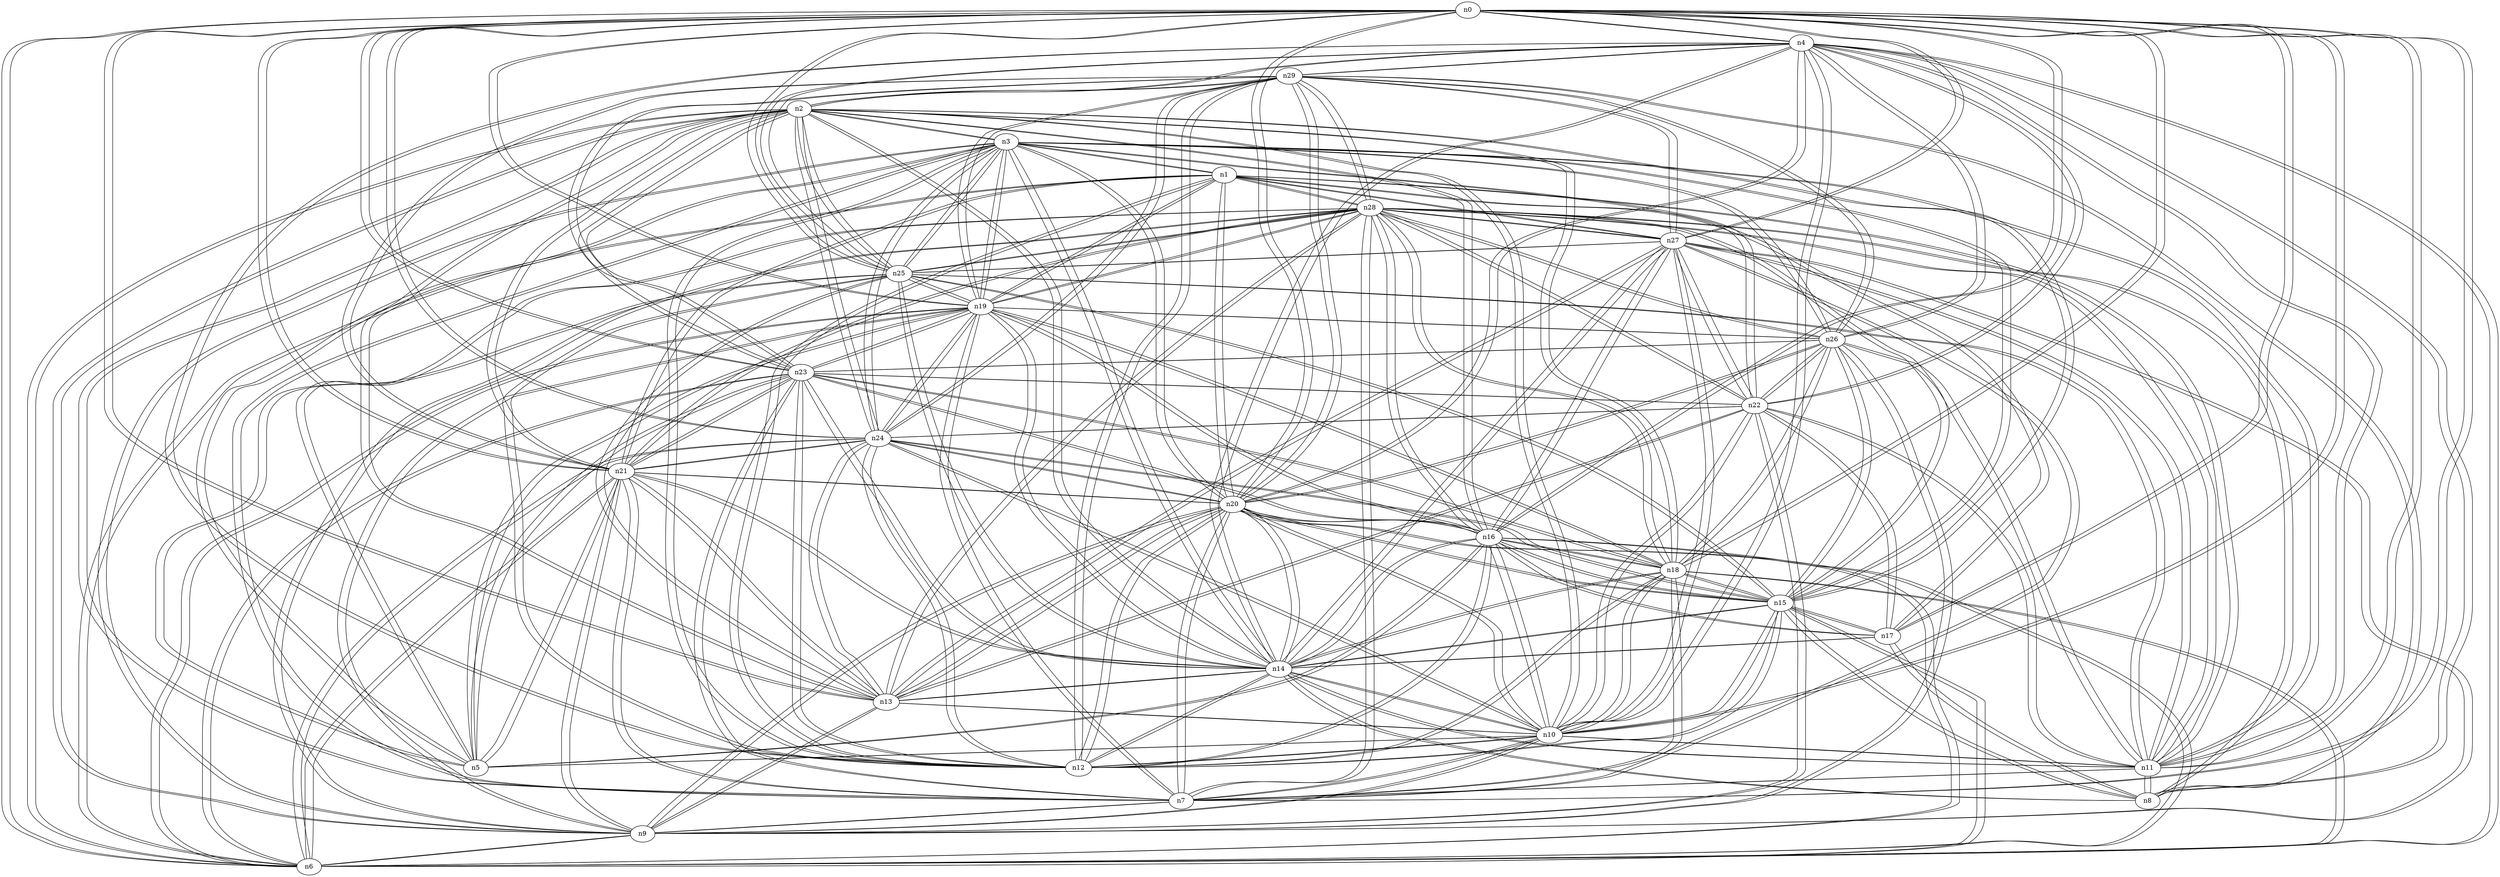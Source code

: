 graph {
n0;
n1;
n2;
n3;
n4;
n5;
n6;
n7;
n8;
n9;
n10;
n11;
n12;
n13;
n14;
n15;
n16;
n17;
n18;
n19;
n20;
n21;
n22;
n23;
n24;
n25;
n26;
n27;
n28;
n29;
n0 -- n13;
n0 -- n17;
n0 -- n7;
n0 -- n21;
n0 -- n16;
n0 -- n19;
n0 -- n24;
n0 -- n27;
n0 -- n4;
n0 -- n10;
n0 -- n20;
n0 -- n6;
n0 -- n23;
n0 -- n11;
n0 -- n25;
n0 -- n18;
n1 -- n3;
n1 -- n12;
n1 -- n20;
n1 -- n17;
n1 -- n6;
n1 -- n21;
n1 -- n11;
n1 -- n27;
n1 -- n19;
n1 -- n28;
n2 -- n13;
n2 -- n3;
n2 -- n14;
n2 -- n7;
n2 -- n21;
n2 -- n16;
n2 -- n24;
n2 -- n4;
n2 -- n15;
n2 -- n10;
n2 -- n29;
n2 -- n9;
n2 -- n6;
n2 -- n23;
n2 -- n25;
n2 -- n18;
n3 -- n1;
n3 -- n22;
n3 -- n2;
n3 -- n14;
n3 -- n12;
n3 -- n7;
n3 -- n24;
n3 -- n19;
n3 -- n15;
n3 -- n9;
n3 -- n20;
n3 -- n26;
n3 -- n25;
n3 -- n11;
n3 -- n5;
n4 -- n22;
n4 -- n2;
n4 -- n8;
n4 -- n0;
n4 -- n14;
n4 -- n12;
n4 -- n10;
n4 -- n29;
n4 -- n20;
n4 -- n26;
n4 -- n6;
n4 -- n25;
n4 -- n11;
n5 -- n10;
n5 -- n3;
n5 -- n21;
n5 -- n23;
n5 -- n25;
n5 -- n16;
n5 -- n19;
n5 -- n28;
n6 -- n1;
n6 -- n2;
n6 -- n0;
n6 -- n21;
n6 -- n16;
n6 -- n19;
n6 -- n24;
n6 -- n4;
n6 -- n15;
n6 -- n9;
n6 -- n20;
n6 -- n23;
n6 -- n18;
n7 -- n2;
n7 -- n3;
n7 -- n0;
n7 -- n21;
n7 -- n19;
n7 -- n27;
n7 -- n28;
n7 -- n10;
n7 -- n9;
n7 -- n20;
n7 -- n23;
n7 -- n11;
n7 -- n18;
n8 -- n15;
n8 -- n29;
n8 -- n14;
n8 -- n17;
n8 -- n11;
n8 -- n4;
n8 -- n28;
n9 -- n22;
n9 -- n13;
n9 -- n2;
n9 -- n3;
n9 -- n7;
n9 -- n21;
n9 -- n27;
n9 -- n19;
n9 -- n28;
n9 -- n10;
n9 -- n20;
n9 -- n6;
n9 -- n26;
n10 -- n13;
n10 -- n22;
n10 -- n2;
n10 -- n0;
n10 -- n14;
n10 -- n12;
n10 -- n7;
n10 -- n27;
n10 -- n16;
n10 -- n24;
n10 -- n4;
n10 -- n15;
n10 -- n9;
n10 -- n20;
n10 -- n11;
n10 -- n5;
n10 -- n18;
n11 -- n1;
n11 -- n22;
n11 -- n3;
n11 -- n8;
n11 -- n0;
n11 -- n14;
n11 -- n7;
n11 -- n27;
n11 -- n4;
n11 -- n28;
n11 -- n10;
n11 -- n26;
n11 -- n25;
n12 -- n1;
n12 -- n3;
n12 -- n14;
n12 -- n24;
n12 -- n16;
n12 -- n4;
n12 -- n15;
n12 -- n10;
n12 -- n29;
n12 -- n20;
n12 -- n23;
n12 -- n25;
n12 -- n18;
n13 -- n22;
n13 -- n10;
n13 -- n2;
n13 -- n0;
n13 -- n9;
n13 -- n14;
n13 -- n20;
n13 -- n21;
n13 -- n24;
n13 -- n27;
n13 -- n25;
n13 -- n28;
n14 -- n13;
n14 -- n2;
n14 -- n3;
n14 -- n8;
n14 -- n12;
n14 -- n17;
n14 -- n21;
n14 -- n16;
n14 -- n19;
n14 -- n27;
n14 -- n4;
n14 -- n15;
n14 -- n10;
n14 -- n20;
n14 -- n23;
n14 -- n11;
n14 -- n25;
n14 -- n18;
n15 -- n2;
n15 -- n3;
n15 -- n8;
n15 -- n14;
n15 -- n12;
n15 -- n17;
n15 -- n16;
n15 -- n24;
n15 -- n28;
n15 -- n10;
n15 -- n20;
n15 -- n6;
n15 -- n26;
n15 -- n25;
n15 -- n18;
n16 -- n2;
n16 -- n0;
n16 -- n14;
n16 -- n12;
n16 -- n17;
n16 -- n19;
n16 -- n27;
n16 -- n28;
n16 -- n15;
n16 -- n10;
n16 -- n20;
n16 -- n6;
n16 -- n23;
n16 -- n5;
n16 -- n18;
n17 -- n1;
n17 -- n15;
n17 -- n22;
n17 -- n8;
n17 -- n0;
n17 -- n14;
n17 -- n16;
n18 -- n2;
n18 -- n0;
n18 -- n14;
n18 -- n12;
n18 -- n7;
n18 -- n16;
n18 -- n19;
n18 -- n28;
n18 -- n15;
n18 -- n10;
n18 -- n6;
n18 -- n26;
n18 -- n23;
n19 -- n1;
n19 -- n3;
n19 -- n14;
n19 -- n0;
n19 -- n7;
n19 -- n16;
n19 -- n24;
n19 -- n28;
n19 -- n9;
n19 -- n29;
n19 -- n6;
n19 -- n26;
n19 -- n23;
n19 -- n25;
n19 -- n5;
n19 -- n18;
n20 -- n1;
n20 -- n13;
n20 -- n3;
n20 -- n0;
n20 -- n14;
n20 -- n12;
n20 -- n7;
n20 -- n21;
n20 -- n16;
n20 -- n24;
n20 -- n4;
n20 -- n15;
n20 -- n10;
n20 -- n9;
n20 -- n29;
n20 -- n6;
n20 -- n26;
n21 -- n1;
n21 -- n13;
n21 -- n2;
n21 -- n0;
n21 -- n14;
n21 -- n7;
n21 -- n24;
n21 -- n28;
n21 -- n9;
n21 -- n29;
n21 -- n20;
n21 -- n6;
n21 -- n23;
n21 -- n5;
n22 -- n13;
n22 -- n10;
n22 -- n3;
n22 -- n9;
n22 -- n17;
n22 -- n26;
n22 -- n23;
n22 -- n11;
n22 -- n27;
n22 -- n24;
n22 -- n4;
n22 -- n28;
n23 -- n22;
n23 -- n2;
n23 -- n0;
n23 -- n14;
n23 -- n12;
n23 -- n7;
n23 -- n21;
n23 -- n16;
n23 -- n19;
n23 -- n29;
n23 -- n6;
n23 -- n26;
n23 -- n5;
n23 -- n18;
n24 -- n13;
n24 -- n22;
n24 -- n2;
n24 -- n3;
n24 -- n0;
n24 -- n12;
n24 -- n21;
n24 -- n19;
n24 -- n15;
n24 -- n10;
n24 -- n29;
n24 -- n20;
n24 -- n6;
n25 -- n13;
n25 -- n2;
n25 -- n3;
n25 -- n14;
n25 -- n0;
n25 -- n12;
n25 -- n19;
n25 -- n27;
n25 -- n4;
n25 -- n28;
n25 -- n15;
n25 -- n11;
n25 -- n5;
n26 -- n15;
n26 -- n22;
n26 -- n3;
n26 -- n9;
n26 -- n29;
n26 -- n20;
n26 -- n23;
n26 -- n19;
n26 -- n11;
n26 -- n4;
n26 -- n28;
n26 -- n18;
n27 -- n1;
n27 -- n13;
n27 -- n22;
n27 -- n14;
n27 -- n0;
n27 -- n7;
n27 -- n16;
n27 -- n28;
n27 -- n10;
n27 -- n9;
n27 -- n29;
n27 -- n11;
n27 -- n25;
n28 -- n1;
n28 -- n13;
n28 -- n22;
n28 -- n8;
n28 -- n7;
n28 -- n21;
n28 -- n19;
n28 -- n27;
n28 -- n16;
n28 -- n15;
n28 -- n9;
n28 -- n29;
n28 -- n26;
n28 -- n25;
n28 -- n11;
n28 -- n5;
n28 -- n18;
n29 -- n2;
n29 -- n8;
n29 -- n12;
n29 -- n20;
n29 -- n26;
n29 -- n23;
n29 -- n21;
n29 -- n19;
n29 -- n27;
n29 -- n24;
n29 -- n4;
n29 -- n28;
}
